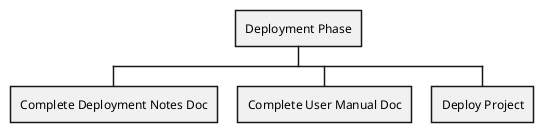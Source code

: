@startwbs
* Deployment Phase


** Complete Deployment Notes Doc

** Complete User Manual Doc

** Deploy Project
@endwbs